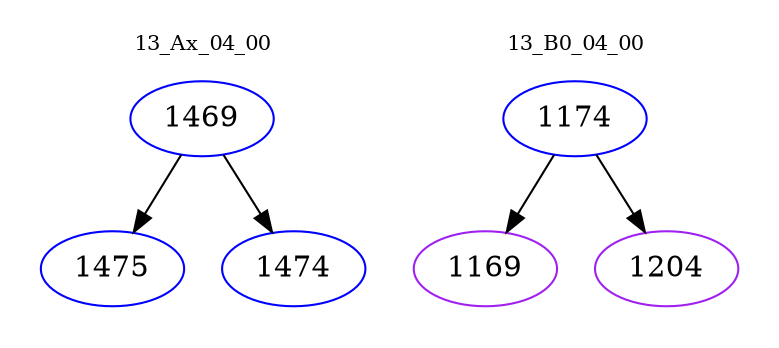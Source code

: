 digraph{
subgraph cluster_0 {
color = white
label = "13_Ax_04_00";
fontsize=10;
T0_1469 [label="1469", color="blue"]
T0_1469 -> T0_1475 [color="black"]
T0_1475 [label="1475", color="blue"]
T0_1469 -> T0_1474 [color="black"]
T0_1474 [label="1474", color="blue"]
}
subgraph cluster_1 {
color = white
label = "13_B0_04_00";
fontsize=10;
T1_1174 [label="1174", color="blue"]
T1_1174 -> T1_1169 [color="black"]
T1_1169 [label="1169", color="purple"]
T1_1174 -> T1_1204 [color="black"]
T1_1204 [label="1204", color="purple"]
}
}
